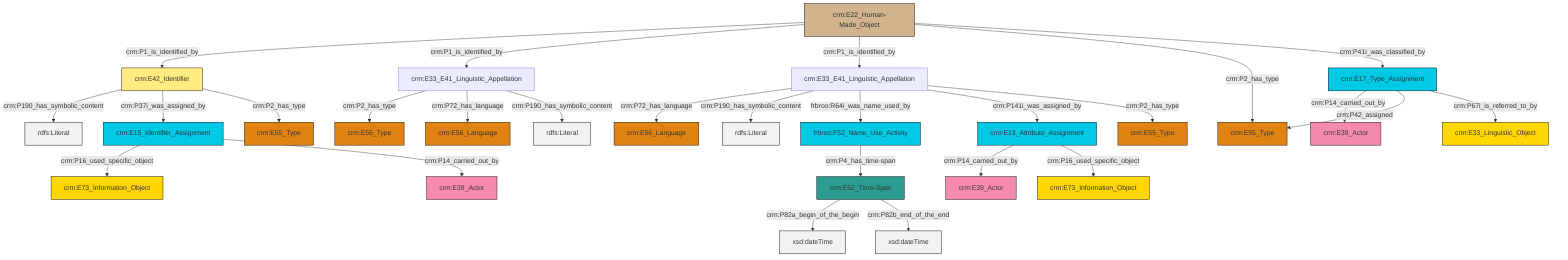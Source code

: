 graph TD
classDef Literal fill:#f2f2f2,stroke:#000000;
classDef CRM_Entity fill:#FFFFFF,stroke:#000000;
classDef Temporal_Entity fill:#00C9E6, stroke:#000000;
classDef Type fill:#E18312, stroke:#000000;
classDef Time-Span fill:#2C9C91, stroke:#000000;
classDef Appellation fill:#FFEB7F, stroke:#000000;
classDef Place fill:#008836, stroke:#000000;
classDef Persistent_Item fill:#B266B2, stroke:#000000;
classDef Conceptual_Object fill:#FFD700, stroke:#000000;
classDef Physical_Thing fill:#D2B48C, stroke:#000000;
classDef Actor fill:#f58aad, stroke:#000000;
classDef PC_Classes fill:#4ce600, stroke:#000000;
classDef Multi fill:#cccccc,stroke:#000000;

10["crm:E33_E41_Linguistic_Appellation"]:::Default -->|crm:P2_has_type| 11["crm:E55_Type"]:::Type
14["crm:E13_Attribute_Assignment"]:::Temporal_Entity -->|crm:P14_carried_out_by| 15["crm:E39_Actor"]:::Actor
16["crm:E22_Human-Made_Object"]:::Physical_Thing -->|crm:P1_is_identified_by| 17["crm:E42_Identifier"]:::Appellation
18["crm:E33_E41_Linguistic_Appellation"]:::Default -->|crm:P72_has_language| 19["crm:E56_Language"]:::Type
17["crm:E42_Identifier"]:::Appellation -->|crm:P190_has_symbolic_content| 22[rdfs:Literal]:::Literal
23["crm:E52_Time-Span"]:::Time-Span -->|crm:P82a_begin_of_the_begin| 24[xsd:dateTime]:::Literal
27["crm:E15_Identifier_Assignment"]:::Temporal_Entity -->|crm:P16_used_specific_object| 28["crm:E73_Information_Object"]:::Conceptual_Object
18["crm:E33_E41_Linguistic_Appellation"]:::Default -->|crm:P190_has_symbolic_content| 29[rdfs:Literal]:::Literal
16["crm:E22_Human-Made_Object"]:::Physical_Thing -->|crm:P1_is_identified_by| 10["crm:E33_E41_Linguistic_Appellation"]:::Default
34["crm:E17_Type_Assignment"]:::Temporal_Entity -->|crm:P14_carried_out_by| 6["crm:E39_Actor"]:::Actor
34["crm:E17_Type_Assignment"]:::Temporal_Entity -->|crm:P42_assigned| 4["crm:E55_Type"]:::Type
17["crm:E42_Identifier"]:::Appellation -->|crm:P37i_was_assigned_by| 27["crm:E15_Identifier_Assignment"]:::Temporal_Entity
16["crm:E22_Human-Made_Object"]:::Physical_Thing -->|crm:P1_is_identified_by| 18["crm:E33_E41_Linguistic_Appellation"]:::Default
27["crm:E15_Identifier_Assignment"]:::Temporal_Entity -->|crm:P14_carried_out_by| 8["crm:E39_Actor"]:::Actor
14["crm:E13_Attribute_Assignment"]:::Temporal_Entity -->|crm:P16_used_specific_object| 12["crm:E73_Information_Object"]:::Conceptual_Object
18["crm:E33_E41_Linguistic_Appellation"]:::Default -->|frbroo:R64i_was_name_used_by| 25["frbroo:F52_Name_Use_Activity"]:::Temporal_Entity
17["crm:E42_Identifier"]:::Appellation -->|crm:P2_has_type| 38["crm:E55_Type"]:::Type
16["crm:E22_Human-Made_Object"]:::Physical_Thing -->|crm:P2_has_type| 4["crm:E55_Type"]:::Type
10["crm:E33_E41_Linguistic_Appellation"]:::Default -->|crm:P72_has_language| 30["crm:E56_Language"]:::Type
23["crm:E52_Time-Span"]:::Time-Span -->|crm:P82b_end_of_the_end| 43[xsd:dateTime]:::Literal
10["crm:E33_E41_Linguistic_Appellation"]:::Default -->|crm:P190_has_symbolic_content| 44[rdfs:Literal]:::Literal
25["frbroo:F52_Name_Use_Activity"]:::Temporal_Entity -->|crm:P4_has_time-span| 23["crm:E52_Time-Span"]:::Time-Span
18["crm:E33_E41_Linguistic_Appellation"]:::Default -->|crm:P141i_was_assigned_by| 14["crm:E13_Attribute_Assignment"]:::Temporal_Entity
18["crm:E33_E41_Linguistic_Appellation"]:::Default -->|crm:P2_has_type| 0["crm:E55_Type"]:::Type
16["crm:E22_Human-Made_Object"]:::Physical_Thing -->|crm:P41i_was_classified_by| 34["crm:E17_Type_Assignment"]:::Temporal_Entity
34["crm:E17_Type_Assignment"]:::Temporal_Entity -->|crm:P67i_is_referred_to_by| 2["crm:E33_Linguistic_Object"]:::Conceptual_Object